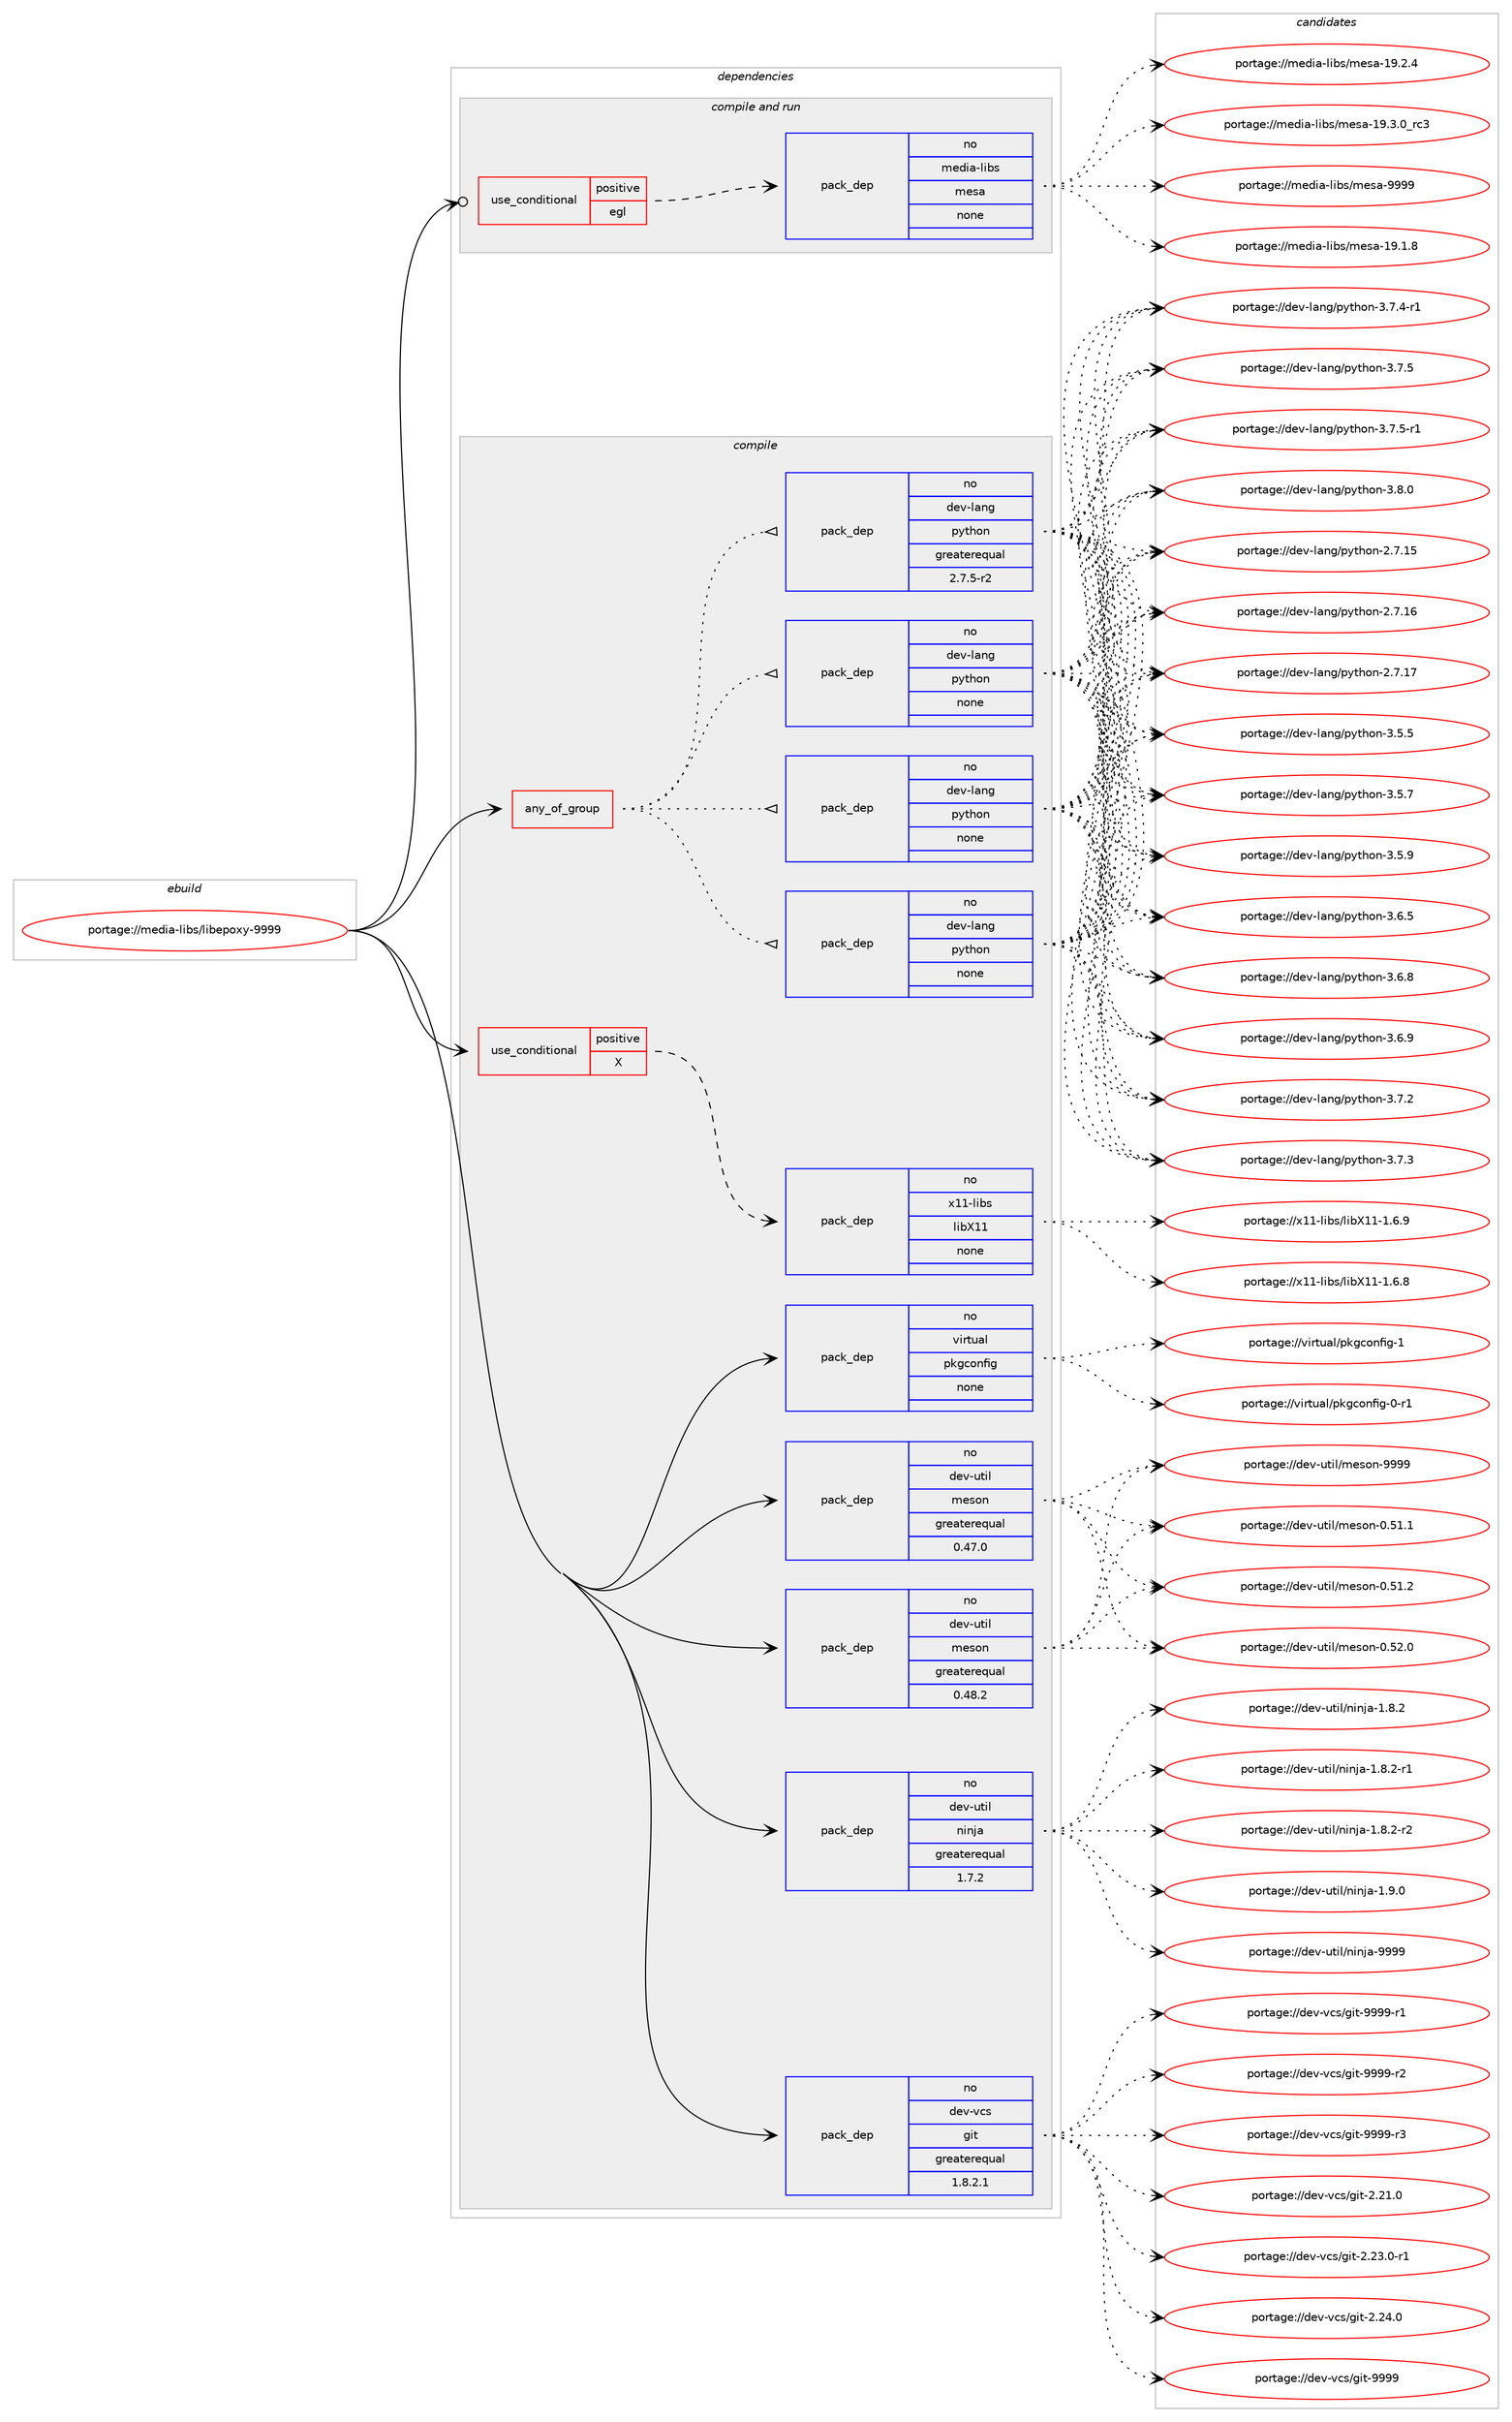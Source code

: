 digraph prolog {

# *************
# Graph options
# *************

newrank=true;
concentrate=true;
compound=true;
graph [rankdir=LR,fontname=Helvetica,fontsize=10,ranksep=1.5];#, ranksep=2.5, nodesep=0.2];
edge  [arrowhead=vee];
node  [fontname=Helvetica,fontsize=10];

# **********
# The ebuild
# **********

subgraph cluster_leftcol {
color=gray;
rank=same;
label=<<i>ebuild</i>>;
id [label="portage://media-libs/libepoxy-9999", color=red, width=4, href="../media-libs/libepoxy-9999.svg"];
}

# ****************
# The dependencies
# ****************

subgraph cluster_midcol {
color=gray;
label=<<i>dependencies</i>>;
subgraph cluster_compile {
fillcolor="#eeeeee";
style=filled;
label=<<i>compile</i>>;
subgraph any5062 {
dependency320293 [label=<<TABLE BORDER="0" CELLBORDER="1" CELLSPACING="0" CELLPADDING="4"><TR><TD CELLPADDING="10">any_of_group</TD></TR></TABLE>>, shape=none, color=red];subgraph pack235148 {
dependency320294 [label=<<TABLE BORDER="0" CELLBORDER="1" CELLSPACING="0" CELLPADDING="4" WIDTH="220"><TR><TD ROWSPAN="6" CELLPADDING="30">pack_dep</TD></TR><TR><TD WIDTH="110">no</TD></TR><TR><TD>dev-lang</TD></TR><TR><TD>python</TD></TR><TR><TD>none</TD></TR><TR><TD></TD></TR></TABLE>>, shape=none, color=blue];
}
dependency320293:e -> dependency320294:w [weight=20,style="dotted",arrowhead="oinv"];
subgraph pack235149 {
dependency320295 [label=<<TABLE BORDER="0" CELLBORDER="1" CELLSPACING="0" CELLPADDING="4" WIDTH="220"><TR><TD ROWSPAN="6" CELLPADDING="30">pack_dep</TD></TR><TR><TD WIDTH="110">no</TD></TR><TR><TD>dev-lang</TD></TR><TR><TD>python</TD></TR><TR><TD>none</TD></TR><TR><TD></TD></TR></TABLE>>, shape=none, color=blue];
}
dependency320293:e -> dependency320295:w [weight=20,style="dotted",arrowhead="oinv"];
subgraph pack235150 {
dependency320296 [label=<<TABLE BORDER="0" CELLBORDER="1" CELLSPACING="0" CELLPADDING="4" WIDTH="220"><TR><TD ROWSPAN="6" CELLPADDING="30">pack_dep</TD></TR><TR><TD WIDTH="110">no</TD></TR><TR><TD>dev-lang</TD></TR><TR><TD>python</TD></TR><TR><TD>none</TD></TR><TR><TD></TD></TR></TABLE>>, shape=none, color=blue];
}
dependency320293:e -> dependency320296:w [weight=20,style="dotted",arrowhead="oinv"];
subgraph pack235151 {
dependency320297 [label=<<TABLE BORDER="0" CELLBORDER="1" CELLSPACING="0" CELLPADDING="4" WIDTH="220"><TR><TD ROWSPAN="6" CELLPADDING="30">pack_dep</TD></TR><TR><TD WIDTH="110">no</TD></TR><TR><TD>dev-lang</TD></TR><TR><TD>python</TD></TR><TR><TD>greaterequal</TD></TR><TR><TD>2.7.5-r2</TD></TR></TABLE>>, shape=none, color=blue];
}
dependency320293:e -> dependency320297:w [weight=20,style="dotted",arrowhead="oinv"];
}
id:e -> dependency320293:w [weight=20,style="solid",arrowhead="vee"];
subgraph cond79955 {
dependency320298 [label=<<TABLE BORDER="0" CELLBORDER="1" CELLSPACING="0" CELLPADDING="4"><TR><TD ROWSPAN="3" CELLPADDING="10">use_conditional</TD></TR><TR><TD>positive</TD></TR><TR><TD>X</TD></TR></TABLE>>, shape=none, color=red];
subgraph pack235152 {
dependency320299 [label=<<TABLE BORDER="0" CELLBORDER="1" CELLSPACING="0" CELLPADDING="4" WIDTH="220"><TR><TD ROWSPAN="6" CELLPADDING="30">pack_dep</TD></TR><TR><TD WIDTH="110">no</TD></TR><TR><TD>x11-libs</TD></TR><TR><TD>libX11</TD></TR><TR><TD>none</TD></TR><TR><TD></TD></TR></TABLE>>, shape=none, color=blue];
}
dependency320298:e -> dependency320299:w [weight=20,style="dashed",arrowhead="vee"];
}
id:e -> dependency320298:w [weight=20,style="solid",arrowhead="vee"];
subgraph pack235153 {
dependency320300 [label=<<TABLE BORDER="0" CELLBORDER="1" CELLSPACING="0" CELLPADDING="4" WIDTH="220"><TR><TD ROWSPAN="6" CELLPADDING="30">pack_dep</TD></TR><TR><TD WIDTH="110">no</TD></TR><TR><TD>dev-util</TD></TR><TR><TD>meson</TD></TR><TR><TD>greaterequal</TD></TR><TR><TD>0.47.0</TD></TR></TABLE>>, shape=none, color=blue];
}
id:e -> dependency320300:w [weight=20,style="solid",arrowhead="vee"];
subgraph pack235154 {
dependency320301 [label=<<TABLE BORDER="0" CELLBORDER="1" CELLSPACING="0" CELLPADDING="4" WIDTH="220"><TR><TD ROWSPAN="6" CELLPADDING="30">pack_dep</TD></TR><TR><TD WIDTH="110">no</TD></TR><TR><TD>dev-util</TD></TR><TR><TD>meson</TD></TR><TR><TD>greaterequal</TD></TR><TR><TD>0.48.2</TD></TR></TABLE>>, shape=none, color=blue];
}
id:e -> dependency320301:w [weight=20,style="solid",arrowhead="vee"];
subgraph pack235155 {
dependency320302 [label=<<TABLE BORDER="0" CELLBORDER="1" CELLSPACING="0" CELLPADDING="4" WIDTH="220"><TR><TD ROWSPAN="6" CELLPADDING="30">pack_dep</TD></TR><TR><TD WIDTH="110">no</TD></TR><TR><TD>dev-util</TD></TR><TR><TD>ninja</TD></TR><TR><TD>greaterequal</TD></TR><TR><TD>1.7.2</TD></TR></TABLE>>, shape=none, color=blue];
}
id:e -> dependency320302:w [weight=20,style="solid",arrowhead="vee"];
subgraph pack235156 {
dependency320303 [label=<<TABLE BORDER="0" CELLBORDER="1" CELLSPACING="0" CELLPADDING="4" WIDTH="220"><TR><TD ROWSPAN="6" CELLPADDING="30">pack_dep</TD></TR><TR><TD WIDTH="110">no</TD></TR><TR><TD>dev-vcs</TD></TR><TR><TD>git</TD></TR><TR><TD>greaterequal</TD></TR><TR><TD>1.8.2.1</TD></TR></TABLE>>, shape=none, color=blue];
}
id:e -> dependency320303:w [weight=20,style="solid",arrowhead="vee"];
subgraph pack235157 {
dependency320304 [label=<<TABLE BORDER="0" CELLBORDER="1" CELLSPACING="0" CELLPADDING="4" WIDTH="220"><TR><TD ROWSPAN="6" CELLPADDING="30">pack_dep</TD></TR><TR><TD WIDTH="110">no</TD></TR><TR><TD>virtual</TD></TR><TR><TD>pkgconfig</TD></TR><TR><TD>none</TD></TR><TR><TD></TD></TR></TABLE>>, shape=none, color=blue];
}
id:e -> dependency320304:w [weight=20,style="solid",arrowhead="vee"];
}
subgraph cluster_compileandrun {
fillcolor="#eeeeee";
style=filled;
label=<<i>compile and run</i>>;
subgraph cond79956 {
dependency320305 [label=<<TABLE BORDER="0" CELLBORDER="1" CELLSPACING="0" CELLPADDING="4"><TR><TD ROWSPAN="3" CELLPADDING="10">use_conditional</TD></TR><TR><TD>positive</TD></TR><TR><TD>egl</TD></TR></TABLE>>, shape=none, color=red];
subgraph pack235158 {
dependency320306 [label=<<TABLE BORDER="0" CELLBORDER="1" CELLSPACING="0" CELLPADDING="4" WIDTH="220"><TR><TD ROWSPAN="6" CELLPADDING="30">pack_dep</TD></TR><TR><TD WIDTH="110">no</TD></TR><TR><TD>media-libs</TD></TR><TR><TD>mesa</TD></TR><TR><TD>none</TD></TR><TR><TD></TD></TR></TABLE>>, shape=none, color=blue];
}
dependency320305:e -> dependency320306:w [weight=20,style="dashed",arrowhead="vee"];
}
id:e -> dependency320305:w [weight=20,style="solid",arrowhead="odotvee"];
}
subgraph cluster_run {
fillcolor="#eeeeee";
style=filled;
label=<<i>run</i>>;
}
}

# **************
# The candidates
# **************

subgraph cluster_choices {
rank=same;
color=gray;
label=<<i>candidates</i>>;

subgraph choice235148 {
color=black;
nodesep=1;
choiceportage10010111845108971101034711212111610411111045504655464953 [label="portage://dev-lang/python-2.7.15", color=red, width=4,href="../dev-lang/python-2.7.15.svg"];
choiceportage10010111845108971101034711212111610411111045504655464954 [label="portage://dev-lang/python-2.7.16", color=red, width=4,href="../dev-lang/python-2.7.16.svg"];
choiceportage10010111845108971101034711212111610411111045504655464955 [label="portage://dev-lang/python-2.7.17", color=red, width=4,href="../dev-lang/python-2.7.17.svg"];
choiceportage100101118451089711010347112121116104111110455146534653 [label="portage://dev-lang/python-3.5.5", color=red, width=4,href="../dev-lang/python-3.5.5.svg"];
choiceportage100101118451089711010347112121116104111110455146534655 [label="portage://dev-lang/python-3.5.7", color=red, width=4,href="../dev-lang/python-3.5.7.svg"];
choiceportage100101118451089711010347112121116104111110455146534657 [label="portage://dev-lang/python-3.5.9", color=red, width=4,href="../dev-lang/python-3.5.9.svg"];
choiceportage100101118451089711010347112121116104111110455146544653 [label="portage://dev-lang/python-3.6.5", color=red, width=4,href="../dev-lang/python-3.6.5.svg"];
choiceportage100101118451089711010347112121116104111110455146544656 [label="portage://dev-lang/python-3.6.8", color=red, width=4,href="../dev-lang/python-3.6.8.svg"];
choiceportage100101118451089711010347112121116104111110455146544657 [label="portage://dev-lang/python-3.6.9", color=red, width=4,href="../dev-lang/python-3.6.9.svg"];
choiceportage100101118451089711010347112121116104111110455146554650 [label="portage://dev-lang/python-3.7.2", color=red, width=4,href="../dev-lang/python-3.7.2.svg"];
choiceportage100101118451089711010347112121116104111110455146554651 [label="portage://dev-lang/python-3.7.3", color=red, width=4,href="../dev-lang/python-3.7.3.svg"];
choiceportage1001011184510897110103471121211161041111104551465546524511449 [label="portage://dev-lang/python-3.7.4-r1", color=red, width=4,href="../dev-lang/python-3.7.4-r1.svg"];
choiceportage100101118451089711010347112121116104111110455146554653 [label="portage://dev-lang/python-3.7.5", color=red, width=4,href="../dev-lang/python-3.7.5.svg"];
choiceportage1001011184510897110103471121211161041111104551465546534511449 [label="portage://dev-lang/python-3.7.5-r1", color=red, width=4,href="../dev-lang/python-3.7.5-r1.svg"];
choiceportage100101118451089711010347112121116104111110455146564648 [label="portage://dev-lang/python-3.8.0", color=red, width=4,href="../dev-lang/python-3.8.0.svg"];
dependency320294:e -> choiceportage10010111845108971101034711212111610411111045504655464953:w [style=dotted,weight="100"];
dependency320294:e -> choiceportage10010111845108971101034711212111610411111045504655464954:w [style=dotted,weight="100"];
dependency320294:e -> choiceportage10010111845108971101034711212111610411111045504655464955:w [style=dotted,weight="100"];
dependency320294:e -> choiceportage100101118451089711010347112121116104111110455146534653:w [style=dotted,weight="100"];
dependency320294:e -> choiceportage100101118451089711010347112121116104111110455146534655:w [style=dotted,weight="100"];
dependency320294:e -> choiceportage100101118451089711010347112121116104111110455146534657:w [style=dotted,weight="100"];
dependency320294:e -> choiceportage100101118451089711010347112121116104111110455146544653:w [style=dotted,weight="100"];
dependency320294:e -> choiceportage100101118451089711010347112121116104111110455146544656:w [style=dotted,weight="100"];
dependency320294:e -> choiceportage100101118451089711010347112121116104111110455146544657:w [style=dotted,weight="100"];
dependency320294:e -> choiceportage100101118451089711010347112121116104111110455146554650:w [style=dotted,weight="100"];
dependency320294:e -> choiceportage100101118451089711010347112121116104111110455146554651:w [style=dotted,weight="100"];
dependency320294:e -> choiceportage1001011184510897110103471121211161041111104551465546524511449:w [style=dotted,weight="100"];
dependency320294:e -> choiceportage100101118451089711010347112121116104111110455146554653:w [style=dotted,weight="100"];
dependency320294:e -> choiceportage1001011184510897110103471121211161041111104551465546534511449:w [style=dotted,weight="100"];
dependency320294:e -> choiceportage100101118451089711010347112121116104111110455146564648:w [style=dotted,weight="100"];
}
subgraph choice235149 {
color=black;
nodesep=1;
choiceportage10010111845108971101034711212111610411111045504655464953 [label="portage://dev-lang/python-2.7.15", color=red, width=4,href="../dev-lang/python-2.7.15.svg"];
choiceportage10010111845108971101034711212111610411111045504655464954 [label="portage://dev-lang/python-2.7.16", color=red, width=4,href="../dev-lang/python-2.7.16.svg"];
choiceportage10010111845108971101034711212111610411111045504655464955 [label="portage://dev-lang/python-2.7.17", color=red, width=4,href="../dev-lang/python-2.7.17.svg"];
choiceportage100101118451089711010347112121116104111110455146534653 [label="portage://dev-lang/python-3.5.5", color=red, width=4,href="../dev-lang/python-3.5.5.svg"];
choiceportage100101118451089711010347112121116104111110455146534655 [label="portage://dev-lang/python-3.5.7", color=red, width=4,href="../dev-lang/python-3.5.7.svg"];
choiceportage100101118451089711010347112121116104111110455146534657 [label="portage://dev-lang/python-3.5.9", color=red, width=4,href="../dev-lang/python-3.5.9.svg"];
choiceportage100101118451089711010347112121116104111110455146544653 [label="portage://dev-lang/python-3.6.5", color=red, width=4,href="../dev-lang/python-3.6.5.svg"];
choiceportage100101118451089711010347112121116104111110455146544656 [label="portage://dev-lang/python-3.6.8", color=red, width=4,href="../dev-lang/python-3.6.8.svg"];
choiceportage100101118451089711010347112121116104111110455146544657 [label="portage://dev-lang/python-3.6.9", color=red, width=4,href="../dev-lang/python-3.6.9.svg"];
choiceportage100101118451089711010347112121116104111110455146554650 [label="portage://dev-lang/python-3.7.2", color=red, width=4,href="../dev-lang/python-3.7.2.svg"];
choiceportage100101118451089711010347112121116104111110455146554651 [label="portage://dev-lang/python-3.7.3", color=red, width=4,href="../dev-lang/python-3.7.3.svg"];
choiceportage1001011184510897110103471121211161041111104551465546524511449 [label="portage://dev-lang/python-3.7.4-r1", color=red, width=4,href="../dev-lang/python-3.7.4-r1.svg"];
choiceportage100101118451089711010347112121116104111110455146554653 [label="portage://dev-lang/python-3.7.5", color=red, width=4,href="../dev-lang/python-3.7.5.svg"];
choiceportage1001011184510897110103471121211161041111104551465546534511449 [label="portage://dev-lang/python-3.7.5-r1", color=red, width=4,href="../dev-lang/python-3.7.5-r1.svg"];
choiceportage100101118451089711010347112121116104111110455146564648 [label="portage://dev-lang/python-3.8.0", color=red, width=4,href="../dev-lang/python-3.8.0.svg"];
dependency320295:e -> choiceportage10010111845108971101034711212111610411111045504655464953:w [style=dotted,weight="100"];
dependency320295:e -> choiceportage10010111845108971101034711212111610411111045504655464954:w [style=dotted,weight="100"];
dependency320295:e -> choiceportage10010111845108971101034711212111610411111045504655464955:w [style=dotted,weight="100"];
dependency320295:e -> choiceportage100101118451089711010347112121116104111110455146534653:w [style=dotted,weight="100"];
dependency320295:e -> choiceportage100101118451089711010347112121116104111110455146534655:w [style=dotted,weight="100"];
dependency320295:e -> choiceportage100101118451089711010347112121116104111110455146534657:w [style=dotted,weight="100"];
dependency320295:e -> choiceportage100101118451089711010347112121116104111110455146544653:w [style=dotted,weight="100"];
dependency320295:e -> choiceportage100101118451089711010347112121116104111110455146544656:w [style=dotted,weight="100"];
dependency320295:e -> choiceportage100101118451089711010347112121116104111110455146544657:w [style=dotted,weight="100"];
dependency320295:e -> choiceportage100101118451089711010347112121116104111110455146554650:w [style=dotted,weight="100"];
dependency320295:e -> choiceportage100101118451089711010347112121116104111110455146554651:w [style=dotted,weight="100"];
dependency320295:e -> choiceportage1001011184510897110103471121211161041111104551465546524511449:w [style=dotted,weight="100"];
dependency320295:e -> choiceportage100101118451089711010347112121116104111110455146554653:w [style=dotted,weight="100"];
dependency320295:e -> choiceportage1001011184510897110103471121211161041111104551465546534511449:w [style=dotted,weight="100"];
dependency320295:e -> choiceportage100101118451089711010347112121116104111110455146564648:w [style=dotted,weight="100"];
}
subgraph choice235150 {
color=black;
nodesep=1;
choiceportage10010111845108971101034711212111610411111045504655464953 [label="portage://dev-lang/python-2.7.15", color=red, width=4,href="../dev-lang/python-2.7.15.svg"];
choiceportage10010111845108971101034711212111610411111045504655464954 [label="portage://dev-lang/python-2.7.16", color=red, width=4,href="../dev-lang/python-2.7.16.svg"];
choiceportage10010111845108971101034711212111610411111045504655464955 [label="portage://dev-lang/python-2.7.17", color=red, width=4,href="../dev-lang/python-2.7.17.svg"];
choiceportage100101118451089711010347112121116104111110455146534653 [label="portage://dev-lang/python-3.5.5", color=red, width=4,href="../dev-lang/python-3.5.5.svg"];
choiceportage100101118451089711010347112121116104111110455146534655 [label="portage://dev-lang/python-3.5.7", color=red, width=4,href="../dev-lang/python-3.5.7.svg"];
choiceportage100101118451089711010347112121116104111110455146534657 [label="portage://dev-lang/python-3.5.9", color=red, width=4,href="../dev-lang/python-3.5.9.svg"];
choiceportage100101118451089711010347112121116104111110455146544653 [label="portage://dev-lang/python-3.6.5", color=red, width=4,href="../dev-lang/python-3.6.5.svg"];
choiceportage100101118451089711010347112121116104111110455146544656 [label="portage://dev-lang/python-3.6.8", color=red, width=4,href="../dev-lang/python-3.6.8.svg"];
choiceportage100101118451089711010347112121116104111110455146544657 [label="portage://dev-lang/python-3.6.9", color=red, width=4,href="../dev-lang/python-3.6.9.svg"];
choiceportage100101118451089711010347112121116104111110455146554650 [label="portage://dev-lang/python-3.7.2", color=red, width=4,href="../dev-lang/python-3.7.2.svg"];
choiceportage100101118451089711010347112121116104111110455146554651 [label="portage://dev-lang/python-3.7.3", color=red, width=4,href="../dev-lang/python-3.7.3.svg"];
choiceportage1001011184510897110103471121211161041111104551465546524511449 [label="portage://dev-lang/python-3.7.4-r1", color=red, width=4,href="../dev-lang/python-3.7.4-r1.svg"];
choiceportage100101118451089711010347112121116104111110455146554653 [label="portage://dev-lang/python-3.7.5", color=red, width=4,href="../dev-lang/python-3.7.5.svg"];
choiceportage1001011184510897110103471121211161041111104551465546534511449 [label="portage://dev-lang/python-3.7.5-r1", color=red, width=4,href="../dev-lang/python-3.7.5-r1.svg"];
choiceportage100101118451089711010347112121116104111110455146564648 [label="portage://dev-lang/python-3.8.0", color=red, width=4,href="../dev-lang/python-3.8.0.svg"];
dependency320296:e -> choiceportage10010111845108971101034711212111610411111045504655464953:w [style=dotted,weight="100"];
dependency320296:e -> choiceportage10010111845108971101034711212111610411111045504655464954:w [style=dotted,weight="100"];
dependency320296:e -> choiceportage10010111845108971101034711212111610411111045504655464955:w [style=dotted,weight="100"];
dependency320296:e -> choiceportage100101118451089711010347112121116104111110455146534653:w [style=dotted,weight="100"];
dependency320296:e -> choiceportage100101118451089711010347112121116104111110455146534655:w [style=dotted,weight="100"];
dependency320296:e -> choiceportage100101118451089711010347112121116104111110455146534657:w [style=dotted,weight="100"];
dependency320296:e -> choiceportage100101118451089711010347112121116104111110455146544653:w [style=dotted,weight="100"];
dependency320296:e -> choiceportage100101118451089711010347112121116104111110455146544656:w [style=dotted,weight="100"];
dependency320296:e -> choiceportage100101118451089711010347112121116104111110455146544657:w [style=dotted,weight="100"];
dependency320296:e -> choiceportage100101118451089711010347112121116104111110455146554650:w [style=dotted,weight="100"];
dependency320296:e -> choiceportage100101118451089711010347112121116104111110455146554651:w [style=dotted,weight="100"];
dependency320296:e -> choiceportage1001011184510897110103471121211161041111104551465546524511449:w [style=dotted,weight="100"];
dependency320296:e -> choiceportage100101118451089711010347112121116104111110455146554653:w [style=dotted,weight="100"];
dependency320296:e -> choiceportage1001011184510897110103471121211161041111104551465546534511449:w [style=dotted,weight="100"];
dependency320296:e -> choiceportage100101118451089711010347112121116104111110455146564648:w [style=dotted,weight="100"];
}
subgraph choice235151 {
color=black;
nodesep=1;
choiceportage10010111845108971101034711212111610411111045504655464953 [label="portage://dev-lang/python-2.7.15", color=red, width=4,href="../dev-lang/python-2.7.15.svg"];
choiceportage10010111845108971101034711212111610411111045504655464954 [label="portage://dev-lang/python-2.7.16", color=red, width=4,href="../dev-lang/python-2.7.16.svg"];
choiceportage10010111845108971101034711212111610411111045504655464955 [label="portage://dev-lang/python-2.7.17", color=red, width=4,href="../dev-lang/python-2.7.17.svg"];
choiceportage100101118451089711010347112121116104111110455146534653 [label="portage://dev-lang/python-3.5.5", color=red, width=4,href="../dev-lang/python-3.5.5.svg"];
choiceportage100101118451089711010347112121116104111110455146534655 [label="portage://dev-lang/python-3.5.7", color=red, width=4,href="../dev-lang/python-3.5.7.svg"];
choiceportage100101118451089711010347112121116104111110455146534657 [label="portage://dev-lang/python-3.5.9", color=red, width=4,href="../dev-lang/python-3.5.9.svg"];
choiceportage100101118451089711010347112121116104111110455146544653 [label="portage://dev-lang/python-3.6.5", color=red, width=4,href="../dev-lang/python-3.6.5.svg"];
choiceportage100101118451089711010347112121116104111110455146544656 [label="portage://dev-lang/python-3.6.8", color=red, width=4,href="../dev-lang/python-3.6.8.svg"];
choiceportage100101118451089711010347112121116104111110455146544657 [label="portage://dev-lang/python-3.6.9", color=red, width=4,href="../dev-lang/python-3.6.9.svg"];
choiceportage100101118451089711010347112121116104111110455146554650 [label="portage://dev-lang/python-3.7.2", color=red, width=4,href="../dev-lang/python-3.7.2.svg"];
choiceportage100101118451089711010347112121116104111110455146554651 [label="portage://dev-lang/python-3.7.3", color=red, width=4,href="../dev-lang/python-3.7.3.svg"];
choiceportage1001011184510897110103471121211161041111104551465546524511449 [label="portage://dev-lang/python-3.7.4-r1", color=red, width=4,href="../dev-lang/python-3.7.4-r1.svg"];
choiceportage100101118451089711010347112121116104111110455146554653 [label="portage://dev-lang/python-3.7.5", color=red, width=4,href="../dev-lang/python-3.7.5.svg"];
choiceportage1001011184510897110103471121211161041111104551465546534511449 [label="portage://dev-lang/python-3.7.5-r1", color=red, width=4,href="../dev-lang/python-3.7.5-r1.svg"];
choiceportage100101118451089711010347112121116104111110455146564648 [label="portage://dev-lang/python-3.8.0", color=red, width=4,href="../dev-lang/python-3.8.0.svg"];
dependency320297:e -> choiceportage10010111845108971101034711212111610411111045504655464953:w [style=dotted,weight="100"];
dependency320297:e -> choiceportage10010111845108971101034711212111610411111045504655464954:w [style=dotted,weight="100"];
dependency320297:e -> choiceportage10010111845108971101034711212111610411111045504655464955:w [style=dotted,weight="100"];
dependency320297:e -> choiceportage100101118451089711010347112121116104111110455146534653:w [style=dotted,weight="100"];
dependency320297:e -> choiceportage100101118451089711010347112121116104111110455146534655:w [style=dotted,weight="100"];
dependency320297:e -> choiceportage100101118451089711010347112121116104111110455146534657:w [style=dotted,weight="100"];
dependency320297:e -> choiceportage100101118451089711010347112121116104111110455146544653:w [style=dotted,weight="100"];
dependency320297:e -> choiceportage100101118451089711010347112121116104111110455146544656:w [style=dotted,weight="100"];
dependency320297:e -> choiceportage100101118451089711010347112121116104111110455146544657:w [style=dotted,weight="100"];
dependency320297:e -> choiceportage100101118451089711010347112121116104111110455146554650:w [style=dotted,weight="100"];
dependency320297:e -> choiceportage100101118451089711010347112121116104111110455146554651:w [style=dotted,weight="100"];
dependency320297:e -> choiceportage1001011184510897110103471121211161041111104551465546524511449:w [style=dotted,weight="100"];
dependency320297:e -> choiceportage100101118451089711010347112121116104111110455146554653:w [style=dotted,weight="100"];
dependency320297:e -> choiceportage1001011184510897110103471121211161041111104551465546534511449:w [style=dotted,weight="100"];
dependency320297:e -> choiceportage100101118451089711010347112121116104111110455146564648:w [style=dotted,weight="100"];
}
subgraph choice235152 {
color=black;
nodesep=1;
choiceportage120494945108105981154710810598884949454946544656 [label="portage://x11-libs/libX11-1.6.8", color=red, width=4,href="../x11-libs/libX11-1.6.8.svg"];
choiceportage120494945108105981154710810598884949454946544657 [label="portage://x11-libs/libX11-1.6.9", color=red, width=4,href="../x11-libs/libX11-1.6.9.svg"];
dependency320299:e -> choiceportage120494945108105981154710810598884949454946544656:w [style=dotted,weight="100"];
dependency320299:e -> choiceportage120494945108105981154710810598884949454946544657:w [style=dotted,weight="100"];
}
subgraph choice235153 {
color=black;
nodesep=1;
choiceportage100101118451171161051084710910111511111045484653494649 [label="portage://dev-util/meson-0.51.1", color=red, width=4,href="../dev-util/meson-0.51.1.svg"];
choiceportage100101118451171161051084710910111511111045484653494650 [label="portage://dev-util/meson-0.51.2", color=red, width=4,href="../dev-util/meson-0.51.2.svg"];
choiceportage100101118451171161051084710910111511111045484653504648 [label="portage://dev-util/meson-0.52.0", color=red, width=4,href="../dev-util/meson-0.52.0.svg"];
choiceportage10010111845117116105108471091011151111104557575757 [label="portage://dev-util/meson-9999", color=red, width=4,href="../dev-util/meson-9999.svg"];
dependency320300:e -> choiceportage100101118451171161051084710910111511111045484653494649:w [style=dotted,weight="100"];
dependency320300:e -> choiceportage100101118451171161051084710910111511111045484653494650:w [style=dotted,weight="100"];
dependency320300:e -> choiceportage100101118451171161051084710910111511111045484653504648:w [style=dotted,weight="100"];
dependency320300:e -> choiceportage10010111845117116105108471091011151111104557575757:w [style=dotted,weight="100"];
}
subgraph choice235154 {
color=black;
nodesep=1;
choiceportage100101118451171161051084710910111511111045484653494649 [label="portage://dev-util/meson-0.51.1", color=red, width=4,href="../dev-util/meson-0.51.1.svg"];
choiceportage100101118451171161051084710910111511111045484653494650 [label="portage://dev-util/meson-0.51.2", color=red, width=4,href="../dev-util/meson-0.51.2.svg"];
choiceportage100101118451171161051084710910111511111045484653504648 [label="portage://dev-util/meson-0.52.0", color=red, width=4,href="../dev-util/meson-0.52.0.svg"];
choiceportage10010111845117116105108471091011151111104557575757 [label="portage://dev-util/meson-9999", color=red, width=4,href="../dev-util/meson-9999.svg"];
dependency320301:e -> choiceportage100101118451171161051084710910111511111045484653494649:w [style=dotted,weight="100"];
dependency320301:e -> choiceportage100101118451171161051084710910111511111045484653494650:w [style=dotted,weight="100"];
dependency320301:e -> choiceportage100101118451171161051084710910111511111045484653504648:w [style=dotted,weight="100"];
dependency320301:e -> choiceportage10010111845117116105108471091011151111104557575757:w [style=dotted,weight="100"];
}
subgraph choice235155 {
color=black;
nodesep=1;
choiceportage100101118451171161051084711010511010697454946564650 [label="portage://dev-util/ninja-1.8.2", color=red, width=4,href="../dev-util/ninja-1.8.2.svg"];
choiceportage1001011184511711610510847110105110106974549465646504511449 [label="portage://dev-util/ninja-1.8.2-r1", color=red, width=4,href="../dev-util/ninja-1.8.2-r1.svg"];
choiceportage1001011184511711610510847110105110106974549465646504511450 [label="portage://dev-util/ninja-1.8.2-r2", color=red, width=4,href="../dev-util/ninja-1.8.2-r2.svg"];
choiceportage100101118451171161051084711010511010697454946574648 [label="portage://dev-util/ninja-1.9.0", color=red, width=4,href="../dev-util/ninja-1.9.0.svg"];
choiceportage1001011184511711610510847110105110106974557575757 [label="portage://dev-util/ninja-9999", color=red, width=4,href="../dev-util/ninja-9999.svg"];
dependency320302:e -> choiceportage100101118451171161051084711010511010697454946564650:w [style=dotted,weight="100"];
dependency320302:e -> choiceportage1001011184511711610510847110105110106974549465646504511449:w [style=dotted,weight="100"];
dependency320302:e -> choiceportage1001011184511711610510847110105110106974549465646504511450:w [style=dotted,weight="100"];
dependency320302:e -> choiceportage100101118451171161051084711010511010697454946574648:w [style=dotted,weight="100"];
dependency320302:e -> choiceportage1001011184511711610510847110105110106974557575757:w [style=dotted,weight="100"];
}
subgraph choice235156 {
color=black;
nodesep=1;
choiceportage10010111845118991154710310511645504650494648 [label="portage://dev-vcs/git-2.21.0", color=red, width=4,href="../dev-vcs/git-2.21.0.svg"];
choiceportage100101118451189911547103105116455046505146484511449 [label="portage://dev-vcs/git-2.23.0-r1", color=red, width=4,href="../dev-vcs/git-2.23.0-r1.svg"];
choiceportage10010111845118991154710310511645504650524648 [label="portage://dev-vcs/git-2.24.0", color=red, width=4,href="../dev-vcs/git-2.24.0.svg"];
choiceportage1001011184511899115471031051164557575757 [label="portage://dev-vcs/git-9999", color=red, width=4,href="../dev-vcs/git-9999.svg"];
choiceportage10010111845118991154710310511645575757574511449 [label="portage://dev-vcs/git-9999-r1", color=red, width=4,href="../dev-vcs/git-9999-r1.svg"];
choiceportage10010111845118991154710310511645575757574511450 [label="portage://dev-vcs/git-9999-r2", color=red, width=4,href="../dev-vcs/git-9999-r2.svg"];
choiceportage10010111845118991154710310511645575757574511451 [label="portage://dev-vcs/git-9999-r3", color=red, width=4,href="../dev-vcs/git-9999-r3.svg"];
dependency320303:e -> choiceportage10010111845118991154710310511645504650494648:w [style=dotted,weight="100"];
dependency320303:e -> choiceportage100101118451189911547103105116455046505146484511449:w [style=dotted,weight="100"];
dependency320303:e -> choiceportage10010111845118991154710310511645504650524648:w [style=dotted,weight="100"];
dependency320303:e -> choiceportage1001011184511899115471031051164557575757:w [style=dotted,weight="100"];
dependency320303:e -> choiceportage10010111845118991154710310511645575757574511449:w [style=dotted,weight="100"];
dependency320303:e -> choiceportage10010111845118991154710310511645575757574511450:w [style=dotted,weight="100"];
dependency320303:e -> choiceportage10010111845118991154710310511645575757574511451:w [style=dotted,weight="100"];
}
subgraph choice235157 {
color=black;
nodesep=1;
choiceportage11810511411611797108471121071039911111010210510345484511449 [label="portage://virtual/pkgconfig-0-r1", color=red, width=4,href="../virtual/pkgconfig-0-r1.svg"];
choiceportage1181051141161179710847112107103991111101021051034549 [label="portage://virtual/pkgconfig-1", color=red, width=4,href="../virtual/pkgconfig-1.svg"];
dependency320304:e -> choiceportage11810511411611797108471121071039911111010210510345484511449:w [style=dotted,weight="100"];
dependency320304:e -> choiceportage1181051141161179710847112107103991111101021051034549:w [style=dotted,weight="100"];
}
subgraph choice235158 {
color=black;
nodesep=1;
choiceportage109101100105974510810598115471091011159745495746494656 [label="portage://media-libs/mesa-19.1.8", color=red, width=4,href="../media-libs/mesa-19.1.8.svg"];
choiceportage109101100105974510810598115471091011159745495746504652 [label="portage://media-libs/mesa-19.2.4", color=red, width=4,href="../media-libs/mesa-19.2.4.svg"];
choiceportage109101100105974510810598115471091011159745495746514648951149951 [label="portage://media-libs/mesa-19.3.0_rc3", color=red, width=4,href="../media-libs/mesa-19.3.0_rc3.svg"];
choiceportage10910110010597451081059811547109101115974557575757 [label="portage://media-libs/mesa-9999", color=red, width=4,href="../media-libs/mesa-9999.svg"];
dependency320306:e -> choiceportage109101100105974510810598115471091011159745495746494656:w [style=dotted,weight="100"];
dependency320306:e -> choiceportage109101100105974510810598115471091011159745495746504652:w [style=dotted,weight="100"];
dependency320306:e -> choiceportage109101100105974510810598115471091011159745495746514648951149951:w [style=dotted,weight="100"];
dependency320306:e -> choiceportage10910110010597451081059811547109101115974557575757:w [style=dotted,weight="100"];
}
}

}
